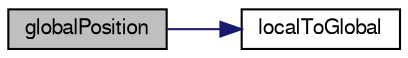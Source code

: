 digraph "globalPosition"
{
  bgcolor="transparent";
  edge [fontname="FreeSans",fontsize="10",labelfontname="FreeSans",labelfontsize="10"];
  node [fontname="FreeSans",fontsize="10",shape=record];
  rankdir="LR";
  Node1 [label="globalPosition",height=0.2,width=0.4,color="black", fillcolor="grey75", style="filled" fontcolor="black"];
  Node1 -> Node2 [color="midnightblue",fontsize="10",style="solid",fontname="FreeSans"];
  Node2 [label="localToGlobal",height=0.2,width=0.4,color="black",URL="$a00387.html#ae159e2e4da0fb1ca41bb7becb4cc3e3b",tooltip="Convert from local coordinate system to the global Cartesian system. "];
}
